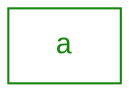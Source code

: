 digraph D {
    node1 [color="#158510",fontcolor="#158510",fontname="Courier New",shape="rectangle",label="a"]
    
}
